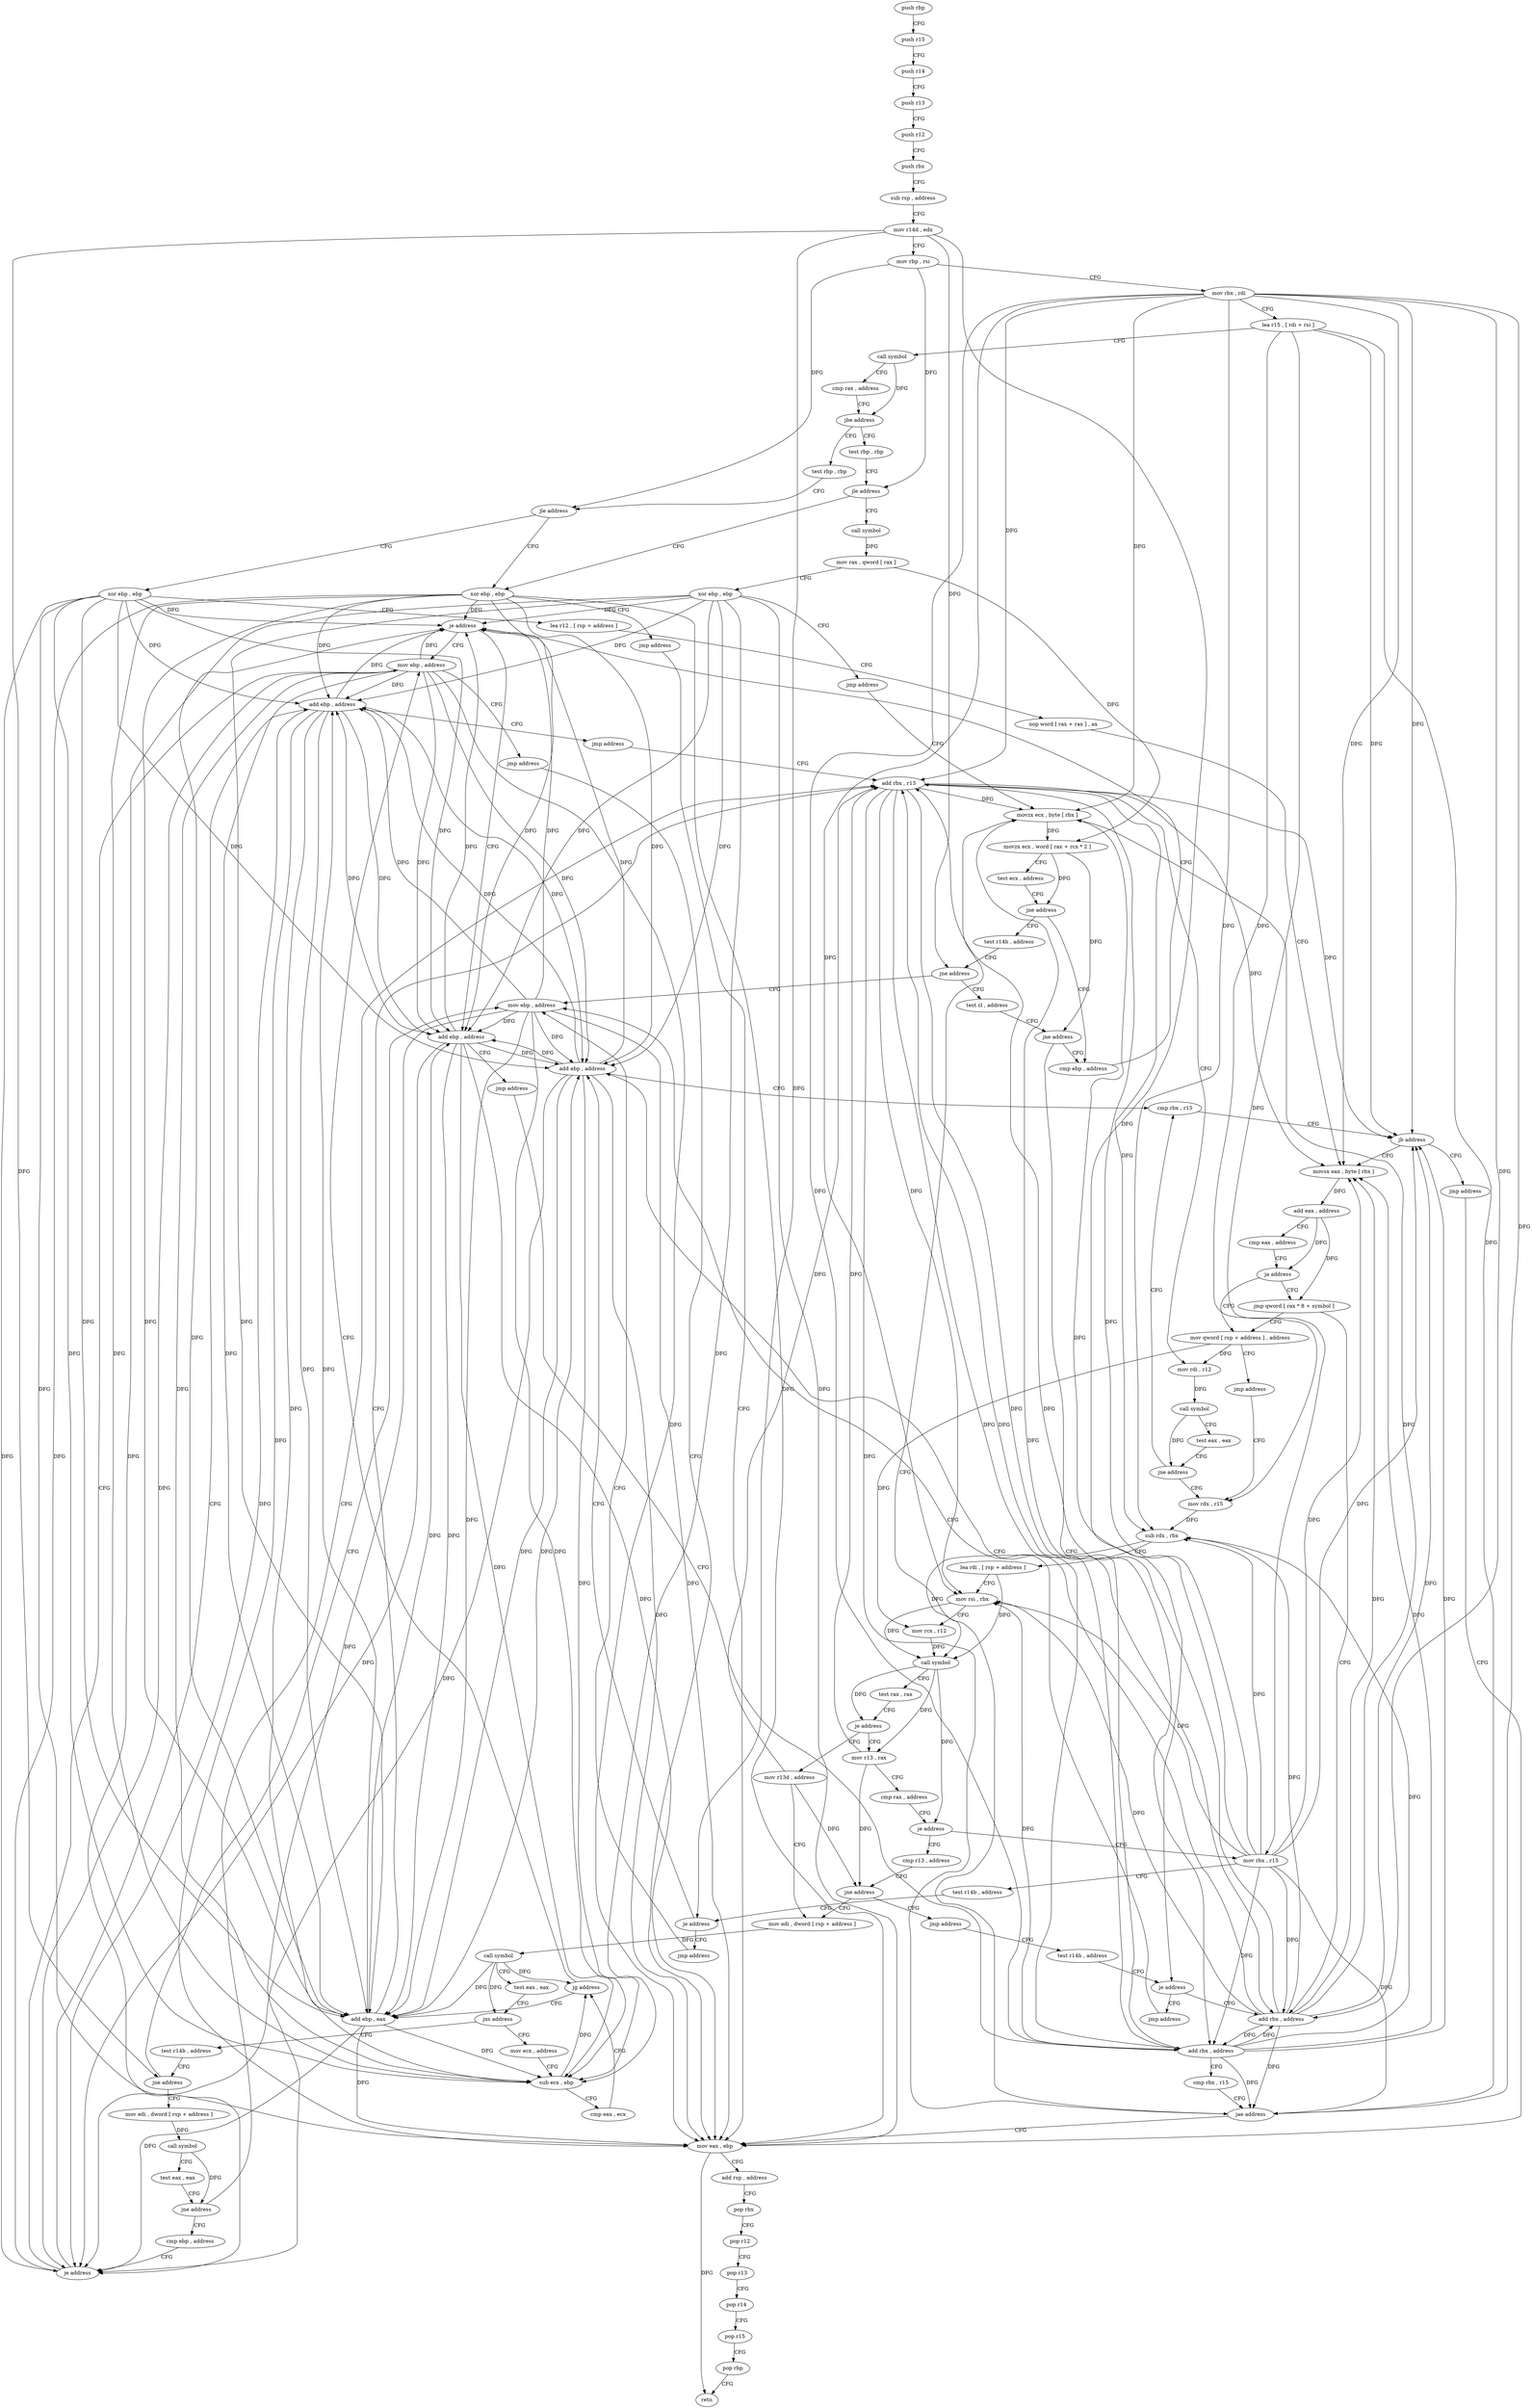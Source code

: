 digraph "func" {
"4252560" [label = "push rbp" ]
"4252561" [label = "push r15" ]
"4252563" [label = "push r14" ]
"4252565" [label = "push r13" ]
"4252567" [label = "push r12" ]
"4252569" [label = "push rbx" ]
"4252570" [label = "sub rsp , address" ]
"4252574" [label = "mov r14d , edx" ]
"4252577" [label = "mov rbp , rsi" ]
"4252580" [label = "mov rbx , rdi" ]
"4252583" [label = "lea r15 , [ rdi + rsi ]" ]
"4252587" [label = "call symbol" ]
"4252592" [label = "cmp rax , address" ]
"4252596" [label = "jbe address" ]
"4252834" [label = "test rbp , rbp" ]
"4252602" [label = "test rbp , rbp" ]
"4252837" [label = "jle address" ]
"4252912" [label = "xor ebp , ebp" ]
"4252839" [label = "call symbol" ]
"4252605" [label = "jle address" ]
"4252611" [label = "xor ebp , ebp" ]
"4252914" [label = "jmp address" ]
"4252928" [label = "mov eax , ebp" ]
"4252844" [label = "mov rax , qword [ rax ]" ]
"4252847" [label = "xor ebp , ebp" ]
"4252849" [label = "jmp address" ]
"4252873" [label = "movzx ecx , byte [ rbx ]" ]
"4252613" [label = "lea r12 , [ rsp + address ]" ]
"4252618" [label = "nop word [ rax + rax ] , ax" ]
"4252624" [label = "movsx eax , byte [ rbx ]" ]
"4252930" [label = "add rsp , address" ]
"4252934" [label = "pop rbx" ]
"4252935" [label = "pop r12" ]
"4252937" [label = "pop r13" ]
"4252939" [label = "pop r14" ]
"4252941" [label = "pop r15" ]
"4252943" [label = "pop rbp" ]
"4252944" [label = "retn" ]
"4252876" [label = "movzx ecx , word [ rax + rcx * 2 ]" ]
"4252880" [label = "test ecx , address" ]
"4252886" [label = "jne address" ]
"4252899" [label = "cmp ebp , address" ]
"4252888" [label = "test r14b , address" ]
"4252659" [label = "mov qword [ rsp + address ] , address" ]
"4252668" [label = "jmp address" ]
"4252704" [label = "mov rdx , r15" ]
"4252635" [label = "jmp qword [ rax * 8 + symbol ]" ]
"4252642" [label = "add rbx , address" ]
"4252905" [label = "je address" ]
"4252916" [label = "mov ebp , address" ]
"4252907" [label = "add ebp , address" ]
"4252892" [label = "jne address" ]
"4252923" [label = "mov ebp , address" ]
"4252894" [label = "test cl , address" ]
"4252707" [label = "sub rdx , rbx" ]
"4252710" [label = "lea rdi , [ rsp + address ]" ]
"4252715" [label = "mov rsi , rbx" ]
"4252718" [label = "mov rcx , r12" ]
"4252721" [label = "call symbol" ]
"4252726" [label = "test rax , rax" ]
"4252729" [label = "je address" ]
"4252752" [label = "mov r13d , address" ]
"4252731" [label = "mov r13 , rax" ]
"4252646" [label = "add ebp , address" ]
"4252921" [label = "jmp address" ]
"4252910" [label = "jmp address" ]
"4252864" [label = "add rbx , address" ]
"4252897" [label = "jne address" ]
"4252758" [label = "mov edi , dword [ rsp + address ]" ]
"4252734" [label = "cmp rax , address" ]
"4252738" [label = "je address" ]
"4252807" [label = "mov rbx , r15" ]
"4252740" [label = "cmp r13 , address" ]
"4252627" [label = "add eax , address" ]
"4252630" [label = "cmp eax , address" ]
"4252633" [label = "ja address" ]
"4252654" [label = "jmp address" ]
"4252868" [label = "cmp rbx , r15" ]
"4252871" [label = "jae address" ]
"4252672" [label = "mov ecx , address" ]
"4252677" [label = "sub ecx , ebp" ]
"4252679" [label = "cmp eax , ecx" ]
"4252681" [label = "jg address" ]
"4252687" [label = "add ebp , eax" ]
"4252771" [label = "test r14b , address" ]
"4252775" [label = "jne address" ]
"4252781" [label = "mov edi , dword [ rsp + address ]" ]
"4252810" [label = "test r14b , address" ]
"4252814" [label = "je address" ]
"4252820" [label = "jmp address" ]
"4252744" [label = "jne address" ]
"4252746" [label = "jmp address" ]
"4252689" [label = "add rbx , r13" ]
"4252785" [label = "call symbol" ]
"4252790" [label = "test eax , eax" ]
"4252792" [label = "jne address" ]
"4252794" [label = "cmp ebp , address" ]
"4252649" [label = "cmp rbx , r15" ]
"4252762" [label = "call symbol" ]
"4252767" [label = "test eax , eax" ]
"4252769" [label = "jns address" ]
"4252822" [label = "test r14b , address" ]
"4252652" [label = "jb address" ]
"4252692" [label = "mov rdi , r12" ]
"4252695" [label = "call symbol" ]
"4252700" [label = "test eax , eax" ]
"4252702" [label = "jne address" ]
"4252800" [label = "je address" ]
"4252802" [label = "add ebp , address" ]
"4252826" [label = "je address" ]
"4252832" [label = "jmp address" ]
"4252805" [label = "jmp address" ]
"4252560" -> "4252561" [ label = "CFG" ]
"4252561" -> "4252563" [ label = "CFG" ]
"4252563" -> "4252565" [ label = "CFG" ]
"4252565" -> "4252567" [ label = "CFG" ]
"4252567" -> "4252569" [ label = "CFG" ]
"4252569" -> "4252570" [ label = "CFG" ]
"4252570" -> "4252574" [ label = "CFG" ]
"4252574" -> "4252577" [ label = "CFG" ]
"4252574" -> "4252892" [ label = "DFG" ]
"4252574" -> "4252814" [ label = "DFG" ]
"4252574" -> "4252775" [ label = "DFG" ]
"4252574" -> "4252826" [ label = "DFG" ]
"4252577" -> "4252580" [ label = "CFG" ]
"4252577" -> "4252837" [ label = "DFG" ]
"4252577" -> "4252605" [ label = "DFG" ]
"4252580" -> "4252583" [ label = "CFG" ]
"4252580" -> "4252873" [ label = "DFG" ]
"4252580" -> "4252624" [ label = "DFG" ]
"4252580" -> "4252707" [ label = "DFG" ]
"4252580" -> "4252715" [ label = "DFG" ]
"4252580" -> "4252642" [ label = "DFG" ]
"4252580" -> "4252864" [ label = "DFG" ]
"4252580" -> "4252871" [ label = "DFG" ]
"4252580" -> "4252652" [ label = "DFG" ]
"4252580" -> "4252689" [ label = "DFG" ]
"4252583" -> "4252587" [ label = "CFG" ]
"4252583" -> "4252704" [ label = "DFG" ]
"4252583" -> "4252871" [ label = "DFG" ]
"4252583" -> "4252807" [ label = "DFG" ]
"4252583" -> "4252652" [ label = "DFG" ]
"4252587" -> "4252592" [ label = "CFG" ]
"4252587" -> "4252596" [ label = "DFG" ]
"4252592" -> "4252596" [ label = "CFG" ]
"4252596" -> "4252834" [ label = "CFG" ]
"4252596" -> "4252602" [ label = "CFG" ]
"4252834" -> "4252837" [ label = "CFG" ]
"4252602" -> "4252605" [ label = "CFG" ]
"4252837" -> "4252912" [ label = "CFG" ]
"4252837" -> "4252839" [ label = "CFG" ]
"4252912" -> "4252914" [ label = "CFG" ]
"4252912" -> "4252928" [ label = "DFG" ]
"4252912" -> "4252905" [ label = "DFG" ]
"4252912" -> "4252907" [ label = "DFG" ]
"4252912" -> "4252646" [ label = "DFG" ]
"4252912" -> "4252677" [ label = "DFG" ]
"4252912" -> "4252687" [ label = "DFG" ]
"4252912" -> "4252800" [ label = "DFG" ]
"4252912" -> "4252802" [ label = "DFG" ]
"4252839" -> "4252844" [ label = "DFG" ]
"4252605" -> "4252912" [ label = "CFG" ]
"4252605" -> "4252611" [ label = "CFG" ]
"4252611" -> "4252613" [ label = "CFG" ]
"4252611" -> "4252928" [ label = "DFG" ]
"4252611" -> "4252905" [ label = "DFG" ]
"4252611" -> "4252907" [ label = "DFG" ]
"4252611" -> "4252646" [ label = "DFG" ]
"4252611" -> "4252677" [ label = "DFG" ]
"4252611" -> "4252687" [ label = "DFG" ]
"4252611" -> "4252800" [ label = "DFG" ]
"4252611" -> "4252802" [ label = "DFG" ]
"4252914" -> "4252928" [ label = "CFG" ]
"4252928" -> "4252930" [ label = "CFG" ]
"4252928" -> "4252944" [ label = "DFG" ]
"4252844" -> "4252847" [ label = "CFG" ]
"4252844" -> "4252876" [ label = "DFG" ]
"4252847" -> "4252849" [ label = "CFG" ]
"4252847" -> "4252928" [ label = "DFG" ]
"4252847" -> "4252905" [ label = "DFG" ]
"4252847" -> "4252907" [ label = "DFG" ]
"4252847" -> "4252646" [ label = "DFG" ]
"4252847" -> "4252677" [ label = "DFG" ]
"4252847" -> "4252687" [ label = "DFG" ]
"4252847" -> "4252800" [ label = "DFG" ]
"4252847" -> "4252802" [ label = "DFG" ]
"4252849" -> "4252873" [ label = "CFG" ]
"4252873" -> "4252876" [ label = "DFG" ]
"4252613" -> "4252618" [ label = "CFG" ]
"4252618" -> "4252624" [ label = "CFG" ]
"4252624" -> "4252627" [ label = "DFG" ]
"4252930" -> "4252934" [ label = "CFG" ]
"4252934" -> "4252935" [ label = "CFG" ]
"4252935" -> "4252937" [ label = "CFG" ]
"4252937" -> "4252939" [ label = "CFG" ]
"4252939" -> "4252941" [ label = "CFG" ]
"4252941" -> "4252943" [ label = "CFG" ]
"4252943" -> "4252944" [ label = "CFG" ]
"4252876" -> "4252880" [ label = "CFG" ]
"4252876" -> "4252886" [ label = "DFG" ]
"4252876" -> "4252897" [ label = "DFG" ]
"4252880" -> "4252886" [ label = "CFG" ]
"4252886" -> "4252899" [ label = "CFG" ]
"4252886" -> "4252888" [ label = "CFG" ]
"4252899" -> "4252905" [ label = "CFG" ]
"4252888" -> "4252892" [ label = "CFG" ]
"4252659" -> "4252668" [ label = "CFG" ]
"4252659" -> "4252718" [ label = "DFG" ]
"4252659" -> "4252692" [ label = "DFG" ]
"4252668" -> "4252704" [ label = "CFG" ]
"4252704" -> "4252707" [ label = "DFG" ]
"4252635" -> "4252642" [ label = "CFG" ]
"4252635" -> "4252659" [ label = "CFG" ]
"4252642" -> "4252646" [ label = "CFG" ]
"4252642" -> "4252873" [ label = "DFG" ]
"4252642" -> "4252624" [ label = "DFG" ]
"4252642" -> "4252707" [ label = "DFG" ]
"4252642" -> "4252715" [ label = "DFG" ]
"4252642" -> "4252864" [ label = "DFG" ]
"4252642" -> "4252871" [ label = "DFG" ]
"4252642" -> "4252652" [ label = "DFG" ]
"4252642" -> "4252689" [ label = "DFG" ]
"4252905" -> "4252916" [ label = "CFG" ]
"4252905" -> "4252907" [ label = "CFG" ]
"4252916" -> "4252921" [ label = "CFG" ]
"4252916" -> "4252928" [ label = "DFG" ]
"4252916" -> "4252905" [ label = "DFG" ]
"4252916" -> "4252907" [ label = "DFG" ]
"4252916" -> "4252646" [ label = "DFG" ]
"4252916" -> "4252677" [ label = "DFG" ]
"4252916" -> "4252687" [ label = "DFG" ]
"4252916" -> "4252800" [ label = "DFG" ]
"4252916" -> "4252802" [ label = "DFG" ]
"4252907" -> "4252910" [ label = "CFG" ]
"4252907" -> "4252928" [ label = "DFG" ]
"4252907" -> "4252905" [ label = "DFG" ]
"4252907" -> "4252646" [ label = "DFG" ]
"4252907" -> "4252677" [ label = "DFG" ]
"4252907" -> "4252687" [ label = "DFG" ]
"4252907" -> "4252800" [ label = "DFG" ]
"4252907" -> "4252802" [ label = "DFG" ]
"4252892" -> "4252923" [ label = "CFG" ]
"4252892" -> "4252894" [ label = "CFG" ]
"4252923" -> "4252928" [ label = "DFG" ]
"4252923" -> "4252905" [ label = "DFG" ]
"4252923" -> "4252907" [ label = "DFG" ]
"4252923" -> "4252646" [ label = "DFG" ]
"4252923" -> "4252677" [ label = "DFG" ]
"4252923" -> "4252687" [ label = "DFG" ]
"4252923" -> "4252800" [ label = "DFG" ]
"4252923" -> "4252802" [ label = "DFG" ]
"4252894" -> "4252897" [ label = "CFG" ]
"4252707" -> "4252710" [ label = "CFG" ]
"4252707" -> "4252721" [ label = "DFG" ]
"4252710" -> "4252715" [ label = "CFG" ]
"4252710" -> "4252721" [ label = "DFG" ]
"4252715" -> "4252718" [ label = "CFG" ]
"4252715" -> "4252721" [ label = "DFG" ]
"4252718" -> "4252721" [ label = "DFG" ]
"4252721" -> "4252726" [ label = "CFG" ]
"4252721" -> "4252729" [ label = "DFG" ]
"4252721" -> "4252731" [ label = "DFG" ]
"4252721" -> "4252738" [ label = "DFG" ]
"4252726" -> "4252729" [ label = "CFG" ]
"4252729" -> "4252752" [ label = "CFG" ]
"4252729" -> "4252731" [ label = "CFG" ]
"4252752" -> "4252758" [ label = "CFG" ]
"4252752" -> "4252744" [ label = "DFG" ]
"4252752" -> "4252689" [ label = "DFG" ]
"4252731" -> "4252734" [ label = "CFG" ]
"4252731" -> "4252744" [ label = "DFG" ]
"4252731" -> "4252689" [ label = "DFG" ]
"4252646" -> "4252649" [ label = "CFG" ]
"4252646" -> "4252928" [ label = "DFG" ]
"4252646" -> "4252905" [ label = "DFG" ]
"4252646" -> "4252907" [ label = "DFG" ]
"4252646" -> "4252677" [ label = "DFG" ]
"4252646" -> "4252687" [ label = "DFG" ]
"4252646" -> "4252800" [ label = "DFG" ]
"4252646" -> "4252802" [ label = "DFG" ]
"4252921" -> "4252928" [ label = "CFG" ]
"4252910" -> "4252864" [ label = "CFG" ]
"4252864" -> "4252868" [ label = "CFG" ]
"4252864" -> "4252873" [ label = "DFG" ]
"4252864" -> "4252624" [ label = "DFG" ]
"4252864" -> "4252707" [ label = "DFG" ]
"4252864" -> "4252715" [ label = "DFG" ]
"4252864" -> "4252642" [ label = "DFG" ]
"4252864" -> "4252871" [ label = "DFG" ]
"4252864" -> "4252652" [ label = "DFG" ]
"4252864" -> "4252689" [ label = "DFG" ]
"4252897" -> "4252864" [ label = "CFG" ]
"4252897" -> "4252899" [ label = "CFG" ]
"4252758" -> "4252762" [ label = "DFG" ]
"4252734" -> "4252738" [ label = "CFG" ]
"4252738" -> "4252807" [ label = "CFG" ]
"4252738" -> "4252740" [ label = "CFG" ]
"4252807" -> "4252810" [ label = "CFG" ]
"4252807" -> "4252873" [ label = "DFG" ]
"4252807" -> "4252624" [ label = "DFG" ]
"4252807" -> "4252707" [ label = "DFG" ]
"4252807" -> "4252715" [ label = "DFG" ]
"4252807" -> "4252642" [ label = "DFG" ]
"4252807" -> "4252864" [ label = "DFG" ]
"4252807" -> "4252871" [ label = "DFG" ]
"4252807" -> "4252652" [ label = "DFG" ]
"4252807" -> "4252689" [ label = "DFG" ]
"4252740" -> "4252744" [ label = "CFG" ]
"4252627" -> "4252630" [ label = "CFG" ]
"4252627" -> "4252633" [ label = "DFG" ]
"4252627" -> "4252635" [ label = "DFG" ]
"4252630" -> "4252633" [ label = "CFG" ]
"4252633" -> "4252659" [ label = "CFG" ]
"4252633" -> "4252635" [ label = "CFG" ]
"4252654" -> "4252928" [ label = "CFG" ]
"4252868" -> "4252871" [ label = "CFG" ]
"4252871" -> "4252928" [ label = "CFG" ]
"4252871" -> "4252873" [ label = "CFG" ]
"4252672" -> "4252677" [ label = "CFG" ]
"4252677" -> "4252679" [ label = "CFG" ]
"4252677" -> "4252681" [ label = "DFG" ]
"4252679" -> "4252681" [ label = "CFG" ]
"4252681" -> "4252916" [ label = "CFG" ]
"4252681" -> "4252687" [ label = "CFG" ]
"4252687" -> "4252689" [ label = "CFG" ]
"4252687" -> "4252928" [ label = "DFG" ]
"4252687" -> "4252905" [ label = "DFG" ]
"4252687" -> "4252907" [ label = "DFG" ]
"4252687" -> "4252646" [ label = "DFG" ]
"4252687" -> "4252677" [ label = "DFG" ]
"4252687" -> "4252800" [ label = "DFG" ]
"4252687" -> "4252802" [ label = "DFG" ]
"4252771" -> "4252775" [ label = "CFG" ]
"4252775" -> "4252923" [ label = "CFG" ]
"4252775" -> "4252781" [ label = "CFG" ]
"4252781" -> "4252785" [ label = "DFG" ]
"4252810" -> "4252814" [ label = "CFG" ]
"4252814" -> "4252646" [ label = "CFG" ]
"4252814" -> "4252820" [ label = "CFG" ]
"4252820" -> "4252923" [ label = "CFG" ]
"4252744" -> "4252758" [ label = "CFG" ]
"4252744" -> "4252746" [ label = "CFG" ]
"4252746" -> "4252822" [ label = "CFG" ]
"4252689" -> "4252692" [ label = "CFG" ]
"4252689" -> "4252873" [ label = "DFG" ]
"4252689" -> "4252624" [ label = "DFG" ]
"4252689" -> "4252707" [ label = "DFG" ]
"4252689" -> "4252715" [ label = "DFG" ]
"4252689" -> "4252642" [ label = "DFG" ]
"4252689" -> "4252864" [ label = "DFG" ]
"4252689" -> "4252871" [ label = "DFG" ]
"4252689" -> "4252652" [ label = "DFG" ]
"4252785" -> "4252790" [ label = "CFG" ]
"4252785" -> "4252792" [ label = "DFG" ]
"4252790" -> "4252792" [ label = "CFG" ]
"4252792" -> "4252689" [ label = "CFG" ]
"4252792" -> "4252794" [ label = "CFG" ]
"4252794" -> "4252800" [ label = "CFG" ]
"4252649" -> "4252652" [ label = "CFG" ]
"4252762" -> "4252767" [ label = "CFG" ]
"4252762" -> "4252769" [ label = "DFG" ]
"4252762" -> "4252681" [ label = "DFG" ]
"4252762" -> "4252687" [ label = "DFG" ]
"4252767" -> "4252769" [ label = "CFG" ]
"4252769" -> "4252672" [ label = "CFG" ]
"4252769" -> "4252771" [ label = "CFG" ]
"4252822" -> "4252826" [ label = "CFG" ]
"4252652" -> "4252624" [ label = "CFG" ]
"4252652" -> "4252654" [ label = "CFG" ]
"4252692" -> "4252695" [ label = "DFG" ]
"4252695" -> "4252700" [ label = "CFG" ]
"4252695" -> "4252702" [ label = "DFG" ]
"4252700" -> "4252702" [ label = "CFG" ]
"4252702" -> "4252649" [ label = "CFG" ]
"4252702" -> "4252704" [ label = "CFG" ]
"4252800" -> "4252916" [ label = "CFG" ]
"4252800" -> "4252802" [ label = "CFG" ]
"4252802" -> "4252805" [ label = "CFG" ]
"4252802" -> "4252928" [ label = "DFG" ]
"4252802" -> "4252905" [ label = "DFG" ]
"4252802" -> "4252907" [ label = "DFG" ]
"4252802" -> "4252646" [ label = "DFG" ]
"4252802" -> "4252677" [ label = "DFG" ]
"4252802" -> "4252800" [ label = "DFG" ]
"4252802" -> "4252687" [ label = "DFG" ]
"4252826" -> "4252642" [ label = "CFG" ]
"4252826" -> "4252832" [ label = "CFG" ]
"4252832" -> "4252923" [ label = "CFG" ]
"4252805" -> "4252689" [ label = "CFG" ]
}
